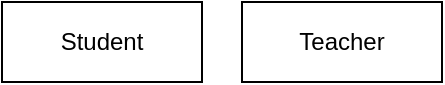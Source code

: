 <mxfile>
    <diagram id="8xOBStnZduWCDGmR52Wv" name="Page-1">
        <mxGraphModel dx="1069" dy="533" grid="1" gridSize="10" guides="1" tooltips="1" connect="1" arrows="1" fold="1" page="1" pageScale="1" pageWidth="2000" pageHeight="2000" math="0" shadow="0">
            <root>
                <mxCell id="0"/>
                <mxCell id="1" parent="0"/>
                <mxCell id="5" value="Student" style="whiteSpace=wrap;html=1;align=center;" vertex="1" parent="1">
                    <mxGeometry x="410" y="40" width="100" height="40" as="geometry"/>
                </mxCell>
                <mxCell id="6" value="Teacher" style="whiteSpace=wrap;html=1;align=center;" vertex="1" parent="1">
                    <mxGeometry x="530" y="40" width="100" height="40" as="geometry"/>
                </mxCell>
            </root>
        </mxGraphModel>
    </diagram>
</mxfile>